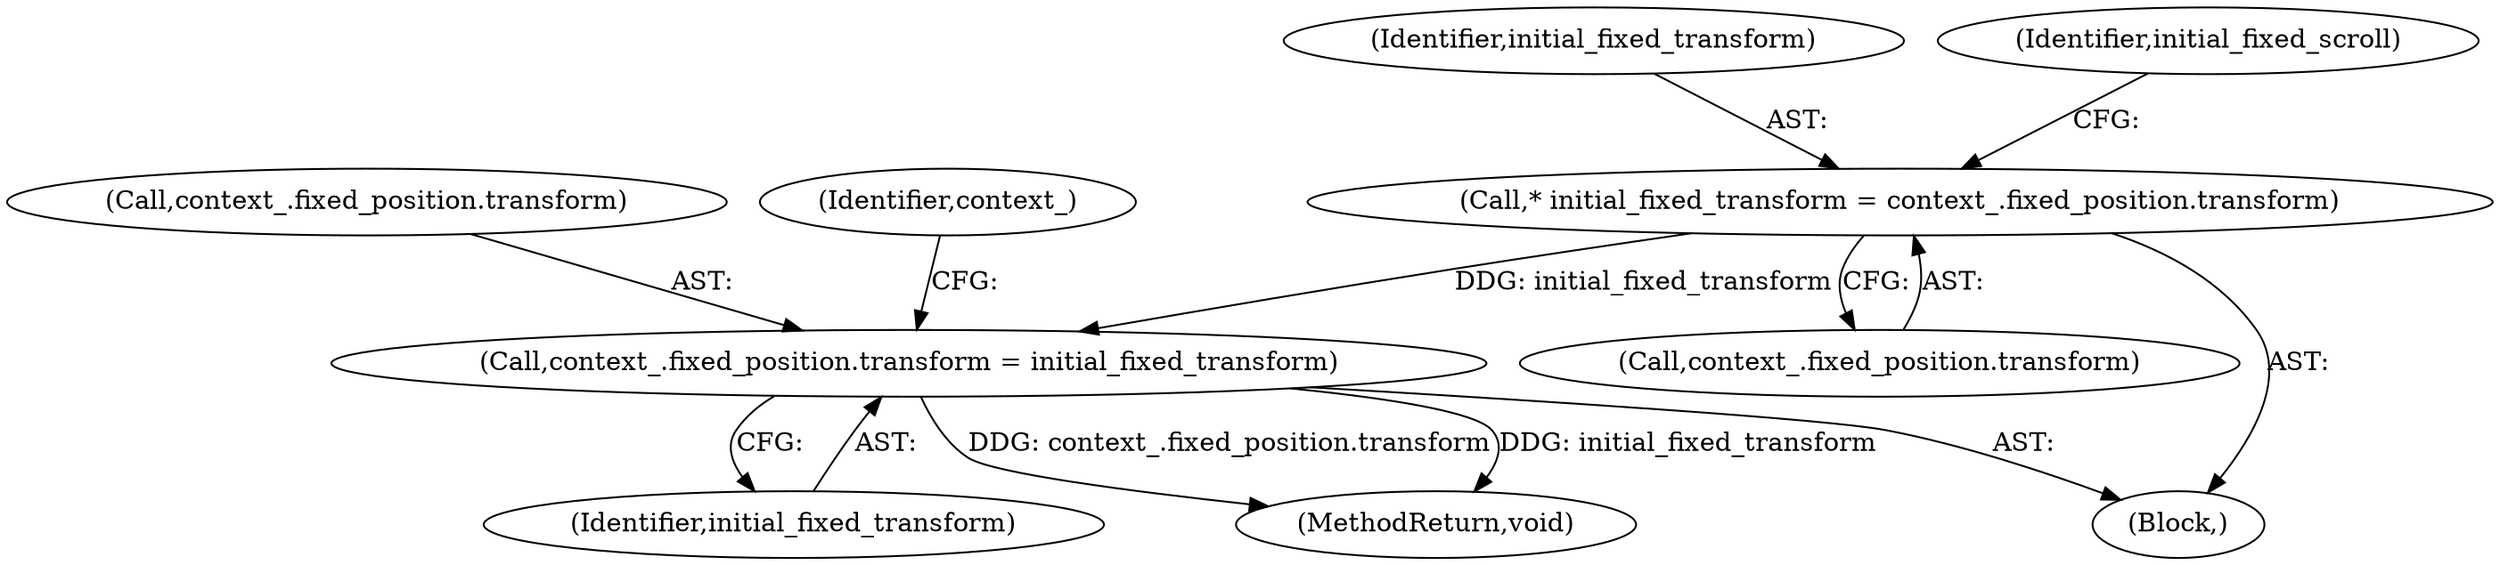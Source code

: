 digraph "0_Chrome_f911e11e7f6b5c0d6f5ee694a9871de6619889f7_8@pointer" {
"1000134" [label="(Call,* initial_fixed_transform = context_.fixed_position.transform)"];
"1000163" [label="(Call,context_.fixed_position.transform = initial_fixed_transform)"];
"1000135" [label="(Identifier,initial_fixed_transform)"];
"1000132" [label="(Block,)"];
"1000169" [label="(Identifier,initial_fixed_transform)"];
"1000163" [label="(Call,context_.fixed_position.transform = initial_fixed_transform)"];
"1000164" [label="(Call,context_.fixed_position.transform)"];
"1000243" [label="(MethodReturn,void)"];
"1000136" [label="(Call,context_.fixed_position.transform)"];
"1000134" [label="(Call,* initial_fixed_transform = context_.fixed_position.transform)"];
"1000173" [label="(Identifier,context_)"];
"1000143" [label="(Identifier,initial_fixed_scroll)"];
"1000134" -> "1000132"  [label="AST: "];
"1000134" -> "1000136"  [label="CFG: "];
"1000135" -> "1000134"  [label="AST: "];
"1000136" -> "1000134"  [label="AST: "];
"1000143" -> "1000134"  [label="CFG: "];
"1000134" -> "1000163"  [label="DDG: initial_fixed_transform"];
"1000163" -> "1000132"  [label="AST: "];
"1000163" -> "1000169"  [label="CFG: "];
"1000164" -> "1000163"  [label="AST: "];
"1000169" -> "1000163"  [label="AST: "];
"1000173" -> "1000163"  [label="CFG: "];
"1000163" -> "1000243"  [label="DDG: context_.fixed_position.transform"];
"1000163" -> "1000243"  [label="DDG: initial_fixed_transform"];
}
